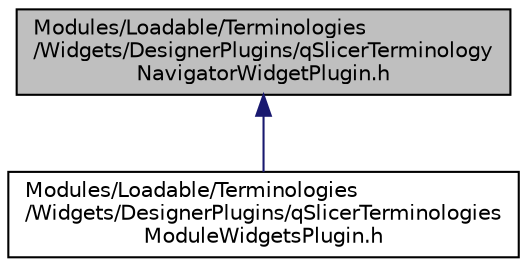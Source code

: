 digraph "Modules/Loadable/Terminologies/Widgets/DesignerPlugins/qSlicerTerminologyNavigatorWidgetPlugin.h"
{
  bgcolor="transparent";
  edge [fontname="Helvetica",fontsize="10",labelfontname="Helvetica",labelfontsize="10"];
  node [fontname="Helvetica",fontsize="10",shape=record];
  Node5 [label="Modules/Loadable/Terminologies\l/Widgets/DesignerPlugins/qSlicerTerminology\lNavigatorWidgetPlugin.h",height=0.2,width=0.4,color="black", fillcolor="grey75", style="filled", fontcolor="black"];
  Node5 -> Node6 [dir="back",color="midnightblue",fontsize="10",style="solid",fontname="Helvetica"];
  Node6 [label="Modules/Loadable/Terminologies\l/Widgets/DesignerPlugins/qSlicerTerminologies\lModuleWidgetsPlugin.h",height=0.2,width=0.4,color="black",URL="$qSlicerTerminologiesModuleWidgetsPlugin_8h.html"];
}
